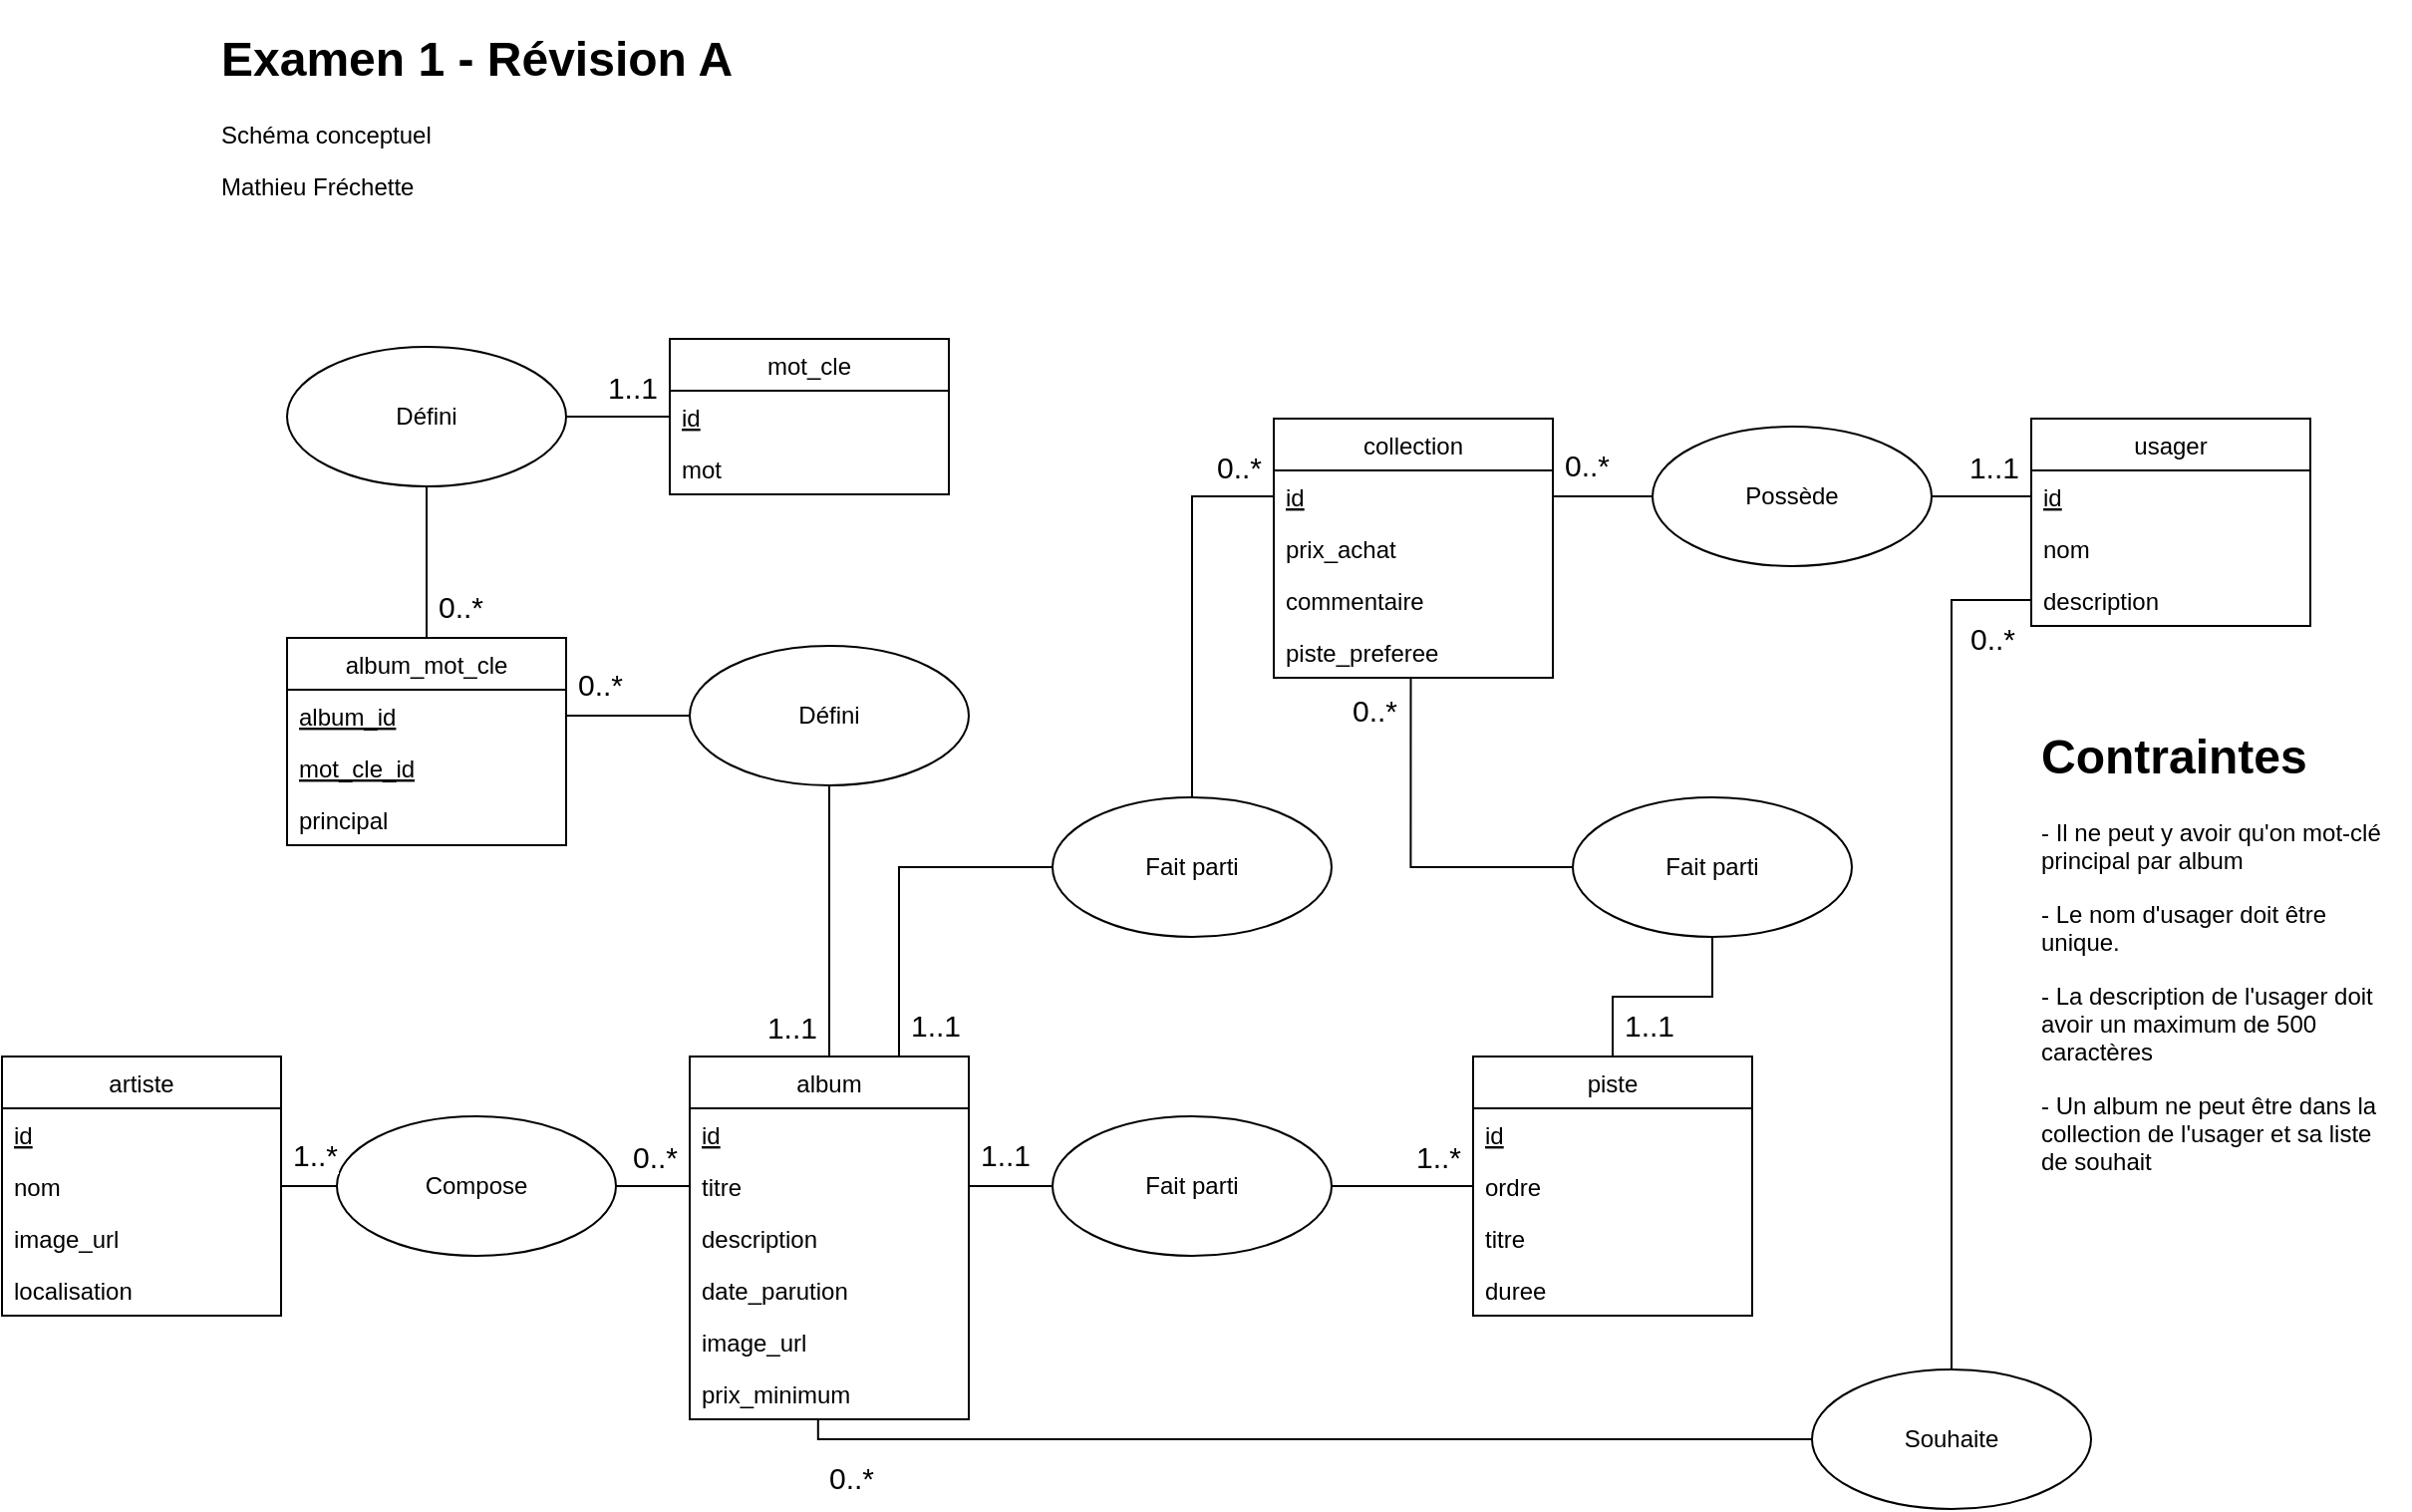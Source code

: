 <mxfile version="20.8.16" type="device"><diagram name="Page-1" id="fDmWpXV_p5gILKI3OL_d"><mxGraphModel dx="1121" dy="1798" grid="1" gridSize="10" guides="1" tooltips="1" connect="1" arrows="1" fold="1" page="1" pageScale="1" pageWidth="827" pageHeight="1169" math="0" shadow="0"><root><mxCell id="0"/><mxCell id="1" parent="0"/><mxCell id="IMDhmyyNNUqMvDC9aq_c-1" value="artiste" style="swimlane;fontStyle=0;childLayout=stackLayout;horizontal=1;startSize=26;fillColor=none;horizontalStack=0;resizeParent=1;resizeParentMax=0;resizeLast=0;collapsible=1;marginBottom=0;" parent="1" vertex="1"><mxGeometry x="155" y="80" width="140" height="130" as="geometry"/></mxCell><mxCell id="IMDhmyyNNUqMvDC9aq_c-5" value="id" style="text;strokeColor=none;fillColor=none;align=left;verticalAlign=top;spacingLeft=4;spacingRight=4;overflow=hidden;rotatable=0;points=[[0,0.5],[1,0.5]];portConstraint=eastwest;fontStyle=4" parent="IMDhmyyNNUqMvDC9aq_c-1" vertex="1"><mxGeometry y="26" width="140" height="26" as="geometry"/></mxCell><mxCell id="IMDhmyyNNUqMvDC9aq_c-2" value="nom" style="text;strokeColor=none;fillColor=none;align=left;verticalAlign=top;spacingLeft=4;spacingRight=4;overflow=hidden;rotatable=0;points=[[0,0.5],[1,0.5]];portConstraint=eastwest;" parent="IMDhmyyNNUqMvDC9aq_c-1" vertex="1"><mxGeometry y="52" width="140" height="26" as="geometry"/></mxCell><mxCell id="IMDhmyyNNUqMvDC9aq_c-3" value="image_url" style="text;strokeColor=none;fillColor=none;align=left;verticalAlign=top;spacingLeft=4;spacingRight=4;overflow=hidden;rotatable=0;points=[[0,0.5],[1,0.5]];portConstraint=eastwest;" parent="IMDhmyyNNUqMvDC9aq_c-1" vertex="1"><mxGeometry y="78" width="140" height="26" as="geometry"/></mxCell><mxCell id="IMDhmyyNNUqMvDC9aq_c-4" value="localisation" style="text;strokeColor=none;fillColor=none;align=left;verticalAlign=top;spacingLeft=4;spacingRight=4;overflow=hidden;rotatable=0;points=[[0,0.5],[1,0.5]];portConstraint=eastwest;" parent="IMDhmyyNNUqMvDC9aq_c-1" vertex="1"><mxGeometry y="104" width="140" height="26" as="geometry"/></mxCell><mxCell id="IMDhmyyNNUqMvDC9aq_c-6" value="album" style="swimlane;fontStyle=0;childLayout=stackLayout;horizontal=1;startSize=26;fillColor=none;horizontalStack=0;resizeParent=1;resizeParentMax=0;resizeLast=0;collapsible=1;marginBottom=0;" parent="1" vertex="1"><mxGeometry x="500" y="80" width="140" height="182" as="geometry"/></mxCell><mxCell id="IMDhmyyNNUqMvDC9aq_c-7" value="id" style="text;strokeColor=none;fillColor=none;align=left;verticalAlign=top;spacingLeft=4;spacingRight=4;overflow=hidden;rotatable=0;points=[[0,0.5],[1,0.5]];portConstraint=eastwest;fontStyle=4" parent="IMDhmyyNNUqMvDC9aq_c-6" vertex="1"><mxGeometry y="26" width="140" height="26" as="geometry"/></mxCell><mxCell id="IMDhmyyNNUqMvDC9aq_c-8" value="titre" style="text;strokeColor=none;fillColor=none;align=left;verticalAlign=top;spacingLeft=4;spacingRight=4;overflow=hidden;rotatable=0;points=[[0,0.5],[1,0.5]];portConstraint=eastwest;" parent="IMDhmyyNNUqMvDC9aq_c-6" vertex="1"><mxGeometry y="52" width="140" height="26" as="geometry"/></mxCell><mxCell id="IMDhmyyNNUqMvDC9aq_c-9" value="description" style="text;strokeColor=none;fillColor=none;align=left;verticalAlign=top;spacingLeft=4;spacingRight=4;overflow=hidden;rotatable=0;points=[[0,0.5],[1,0.5]];portConstraint=eastwest;" parent="IMDhmyyNNUqMvDC9aq_c-6" vertex="1"><mxGeometry y="78" width="140" height="26" as="geometry"/></mxCell><mxCell id="IMDhmyyNNUqMvDC9aq_c-10" value="date_parution" style="text;strokeColor=none;fillColor=none;align=left;verticalAlign=top;spacingLeft=4;spacingRight=4;overflow=hidden;rotatable=0;points=[[0,0.5],[1,0.5]];portConstraint=eastwest;" parent="IMDhmyyNNUqMvDC9aq_c-6" vertex="1"><mxGeometry y="104" width="140" height="26" as="geometry"/></mxCell><mxCell id="IMDhmyyNNUqMvDC9aq_c-11" value="image_url" style="text;strokeColor=none;fillColor=none;align=left;verticalAlign=top;spacingLeft=4;spacingRight=4;overflow=hidden;rotatable=0;points=[[0,0.5],[1,0.5]];portConstraint=eastwest;" parent="IMDhmyyNNUqMvDC9aq_c-6" vertex="1"><mxGeometry y="130" width="140" height="26" as="geometry"/></mxCell><mxCell id="IMDhmyyNNUqMvDC9aq_c-12" value="prix_minimum" style="text;strokeColor=none;fillColor=none;align=left;verticalAlign=top;spacingLeft=4;spacingRight=4;overflow=hidden;rotatable=0;points=[[0,0.5],[1,0.5]];portConstraint=eastwest;" parent="IMDhmyyNNUqMvDC9aq_c-6" vertex="1"><mxGeometry y="156" width="140" height="26" as="geometry"/></mxCell><mxCell id="IMDhmyyNNUqMvDC9aq_c-15" value="piste" style="swimlane;fontStyle=0;childLayout=stackLayout;horizontal=1;startSize=26;fillColor=none;horizontalStack=0;resizeParent=1;resizeParentMax=0;resizeLast=0;collapsible=1;marginBottom=0;" parent="1" vertex="1"><mxGeometry x="893" y="80" width="140" height="130" as="geometry"/></mxCell><mxCell id="IMDhmyyNNUqMvDC9aq_c-16" value="id" style="text;strokeColor=none;fillColor=none;align=left;verticalAlign=top;spacingLeft=4;spacingRight=4;overflow=hidden;rotatable=0;points=[[0,0.5],[1,0.5]];portConstraint=eastwest;fontStyle=4" parent="IMDhmyyNNUqMvDC9aq_c-15" vertex="1"><mxGeometry y="26" width="140" height="26" as="geometry"/></mxCell><mxCell id="IMDhmyyNNUqMvDC9aq_c-17" value="ordre" style="text;strokeColor=none;fillColor=none;align=left;verticalAlign=top;spacingLeft=4;spacingRight=4;overflow=hidden;rotatable=0;points=[[0,0.5],[1,0.5]];portConstraint=eastwest;" parent="IMDhmyyNNUqMvDC9aq_c-15" vertex="1"><mxGeometry y="52" width="140" height="26" as="geometry"/></mxCell><mxCell id="IMDhmyyNNUqMvDC9aq_c-18" value="titre" style="text;strokeColor=none;fillColor=none;align=left;verticalAlign=top;spacingLeft=4;spacingRight=4;overflow=hidden;rotatable=0;points=[[0,0.5],[1,0.5]];portConstraint=eastwest;" parent="IMDhmyyNNUqMvDC9aq_c-15" vertex="1"><mxGeometry y="78" width="140" height="26" as="geometry"/></mxCell><mxCell id="IMDhmyyNNUqMvDC9aq_c-19" value="duree" style="text;strokeColor=none;fillColor=none;align=left;verticalAlign=top;spacingLeft=4;spacingRight=4;overflow=hidden;rotatable=0;points=[[0,0.5],[1,0.5]];portConstraint=eastwest;" parent="IMDhmyyNNUqMvDC9aq_c-15" vertex="1"><mxGeometry y="104" width="140" height="26" as="geometry"/></mxCell><mxCell id="IMDhmyyNNUqMvDC9aq_c-23" value="Compose" style="ellipse;whiteSpace=wrap;html=1;" parent="1" vertex="1"><mxGeometry x="323" y="110" width="140" height="70" as="geometry"/></mxCell><mxCell id="IMDhmyyNNUqMvDC9aq_c-24" value="" style="endArrow=none;html=1;edgeStyle=orthogonalEdgeStyle;rounded=0;exitX=1;exitY=0.5;exitDx=0;exitDy=0;entryX=0;entryY=0.5;entryDx=0;entryDy=0;" parent="1" source="IMDhmyyNNUqMvDC9aq_c-2" target="IMDhmyyNNUqMvDC9aq_c-23" edge="1"><mxGeometry relative="1" as="geometry"><mxPoint x="363" y="430" as="sourcePoint"/><mxPoint x="523" y="430" as="targetPoint"/></mxGeometry></mxCell><mxCell id="IMDhmyyNNUqMvDC9aq_c-25" value="1..*" style="edgeLabel;resizable=0;html=1;align=left;verticalAlign=bottom;fontSize=15;" parent="IMDhmyyNNUqMvDC9aq_c-24" connectable="0" vertex="1"><mxGeometry x="-1" relative="1" as="geometry"><mxPoint x="4" y="-5" as="offset"/></mxGeometry></mxCell><mxCell id="IMDhmyyNNUqMvDC9aq_c-27" value="" style="endArrow=none;html=1;edgeStyle=orthogonalEdgeStyle;rounded=0;exitX=1;exitY=0.5;exitDx=0;exitDy=0;entryX=0;entryY=0.5;entryDx=0;entryDy=0;" parent="1" source="IMDhmyyNNUqMvDC9aq_c-23" target="IMDhmyyNNUqMvDC9aq_c-8" edge="1"><mxGeometry relative="1" as="geometry"><mxPoint x="330" y="430" as="sourcePoint"/><mxPoint x="490" y="430" as="targetPoint"/></mxGeometry></mxCell><mxCell id="IMDhmyyNNUqMvDC9aq_c-29" value="0..*" style="edgeLabel;resizable=0;html=1;align=right;verticalAlign=bottom;fontSize=15;" parent="IMDhmyyNNUqMvDC9aq_c-27" connectable="0" vertex="1"><mxGeometry x="1" relative="1" as="geometry"><mxPoint x="-6" y="-4" as="offset"/></mxGeometry></mxCell><mxCell id="IMDhmyyNNUqMvDC9aq_c-30" value="Fait parti" style="ellipse;whiteSpace=wrap;html=1;fontSize=12;" parent="1" vertex="1"><mxGeometry x="682" y="110" width="140" height="70" as="geometry"/></mxCell><mxCell id="IMDhmyyNNUqMvDC9aq_c-31" value="" style="endArrow=none;html=1;edgeStyle=orthogonalEdgeStyle;rounded=0;exitX=1;exitY=0.5;exitDx=0;exitDy=0;entryX=0;entryY=0.5;entryDx=0;entryDy=0;" parent="1" source="IMDhmyyNNUqMvDC9aq_c-8" target="IMDhmyyNNUqMvDC9aq_c-30" edge="1"><mxGeometry relative="1" as="geometry"><mxPoint x="390" y="440" as="sourcePoint"/><mxPoint x="460" y="440" as="targetPoint"/></mxGeometry></mxCell><mxCell id="IMDhmyyNNUqMvDC9aq_c-32" value="1..1" style="edgeLabel;resizable=0;html=1;align=left;verticalAlign=bottom;fontSize=15;" parent="IMDhmyyNNUqMvDC9aq_c-31" connectable="0" vertex="1"><mxGeometry x="-1" relative="1" as="geometry"><mxPoint x="4" y="-5" as="offset"/></mxGeometry></mxCell><mxCell id="IMDhmyyNNUqMvDC9aq_c-33" value="" style="endArrow=none;html=1;edgeStyle=orthogonalEdgeStyle;rounded=0;exitX=1;exitY=0.5;exitDx=0;exitDy=0;entryX=0;entryY=0.5;entryDx=0;entryDy=0;" parent="1" source="IMDhmyyNNUqMvDC9aq_c-30" target="IMDhmyyNNUqMvDC9aq_c-17" edge="1"><mxGeometry relative="1" as="geometry"><mxPoint x="720" y="350" as="sourcePoint"/><mxPoint x="790" y="350" as="targetPoint"/></mxGeometry></mxCell><mxCell id="IMDhmyyNNUqMvDC9aq_c-34" value="1..*" style="edgeLabel;resizable=0;html=1;align=right;verticalAlign=bottom;fontSize=15;" parent="IMDhmyyNNUqMvDC9aq_c-33" connectable="0" vertex="1"><mxGeometry x="1" relative="1" as="geometry"><mxPoint x="-6" y="-4" as="offset"/></mxGeometry></mxCell><mxCell id="IMDhmyyNNUqMvDC9aq_c-35" value="mot_cle" style="swimlane;fontStyle=0;childLayout=stackLayout;horizontal=1;startSize=26;fillColor=none;horizontalStack=0;resizeParent=1;resizeParentMax=0;resizeLast=0;collapsible=1;marginBottom=0;" parent="1" vertex="1"><mxGeometry x="490" y="-280" width="140" height="78" as="geometry"/></mxCell><mxCell id="IMDhmyyNNUqMvDC9aq_c-36" value="id" style="text;strokeColor=none;fillColor=none;align=left;verticalAlign=top;spacingLeft=4;spacingRight=4;overflow=hidden;rotatable=0;points=[[0,0.5],[1,0.5]];portConstraint=eastwest;fontStyle=4" parent="IMDhmyyNNUqMvDC9aq_c-35" vertex="1"><mxGeometry y="26" width="140" height="26" as="geometry"/></mxCell><mxCell id="IMDhmyyNNUqMvDC9aq_c-37" value="mot" style="text;strokeColor=none;fillColor=none;align=left;verticalAlign=top;spacingLeft=4;spacingRight=4;overflow=hidden;rotatable=0;points=[[0,0.5],[1,0.5]];portConstraint=eastwest;" parent="IMDhmyyNNUqMvDC9aq_c-35" vertex="1"><mxGeometry y="52" width="140" height="26" as="geometry"/></mxCell><mxCell id="IMDhmyyNNUqMvDC9aq_c-42" value="album_mot_cle" style="swimlane;fontStyle=0;childLayout=stackLayout;horizontal=1;startSize=26;fillColor=none;horizontalStack=0;resizeParent=1;resizeParentMax=0;resizeLast=0;collapsible=1;marginBottom=0;fontSize=12;" parent="1" vertex="1"><mxGeometry x="298" y="-130" width="140" height="104" as="geometry"/></mxCell><mxCell id="IMDhmyyNNUqMvDC9aq_c-43" value="album_id" style="text;strokeColor=none;fillColor=none;align=left;verticalAlign=top;spacingLeft=4;spacingRight=4;overflow=hidden;rotatable=0;points=[[0,0.5],[1,0.5]];portConstraint=eastwest;fontSize=12;fontStyle=4" parent="IMDhmyyNNUqMvDC9aq_c-42" vertex="1"><mxGeometry y="26" width="140" height="26" as="geometry"/></mxCell><mxCell id="IMDhmyyNNUqMvDC9aq_c-44" value="mot_cle_id" style="text;strokeColor=none;fillColor=none;align=left;verticalAlign=top;spacingLeft=4;spacingRight=4;overflow=hidden;rotatable=0;points=[[0,0.5],[1,0.5]];portConstraint=eastwest;fontSize=12;fontStyle=4" parent="IMDhmyyNNUqMvDC9aq_c-42" vertex="1"><mxGeometry y="52" width="140" height="26" as="geometry"/></mxCell><mxCell id="IMDhmyyNNUqMvDC9aq_c-45" value="principal" style="text;strokeColor=none;fillColor=none;align=left;verticalAlign=top;spacingLeft=4;spacingRight=4;overflow=hidden;rotatable=0;points=[[0,0.5],[1,0.5]];portConstraint=eastwest;fontSize=12;" parent="IMDhmyyNNUqMvDC9aq_c-42" vertex="1"><mxGeometry y="78" width="140" height="26" as="geometry"/></mxCell><mxCell id="IMDhmyyNNUqMvDC9aq_c-46" value="Défini" style="ellipse;whiteSpace=wrap;html=1;" parent="1" vertex="1"><mxGeometry x="298" y="-276" width="140" height="70" as="geometry"/></mxCell><mxCell id="IMDhmyyNNUqMvDC9aq_c-47" value="Défini" style="ellipse;whiteSpace=wrap;html=1;" parent="1" vertex="1"><mxGeometry x="500" y="-126" width="140" height="70" as="geometry"/></mxCell><mxCell id="IMDhmyyNNUqMvDC9aq_c-48" value="" style="endArrow=none;html=1;edgeStyle=orthogonalEdgeStyle;rounded=0;exitX=1;exitY=0.5;exitDx=0;exitDy=0;entryX=0;entryY=0.5;entryDx=0;entryDy=0;" parent="1" source="IMDhmyyNNUqMvDC9aq_c-46" target="IMDhmyyNNUqMvDC9aq_c-36" edge="1"><mxGeometry relative="1" as="geometry"><mxPoint x="379" y="-340" as="sourcePoint"/><mxPoint x="449" y="-340" as="targetPoint"/></mxGeometry></mxCell><mxCell id="IMDhmyyNNUqMvDC9aq_c-49" value="1..1" style="edgeLabel;resizable=0;html=1;align=right;verticalAlign=bottom;fontSize=15;" parent="IMDhmyyNNUqMvDC9aq_c-48" connectable="0" vertex="1"><mxGeometry x="1" relative="1" as="geometry"><mxPoint x="-6" y="-4" as="offset"/></mxGeometry></mxCell><mxCell id="IMDhmyyNNUqMvDC9aq_c-50" value="" style="endArrow=none;html=1;edgeStyle=orthogonalEdgeStyle;rounded=0;exitX=0.5;exitY=0;exitDx=0;exitDy=0;entryX=0.5;entryY=1;entryDx=0;entryDy=0;" parent="1" source="IMDhmyyNNUqMvDC9aq_c-42" target="IMDhmyyNNUqMvDC9aq_c-46" edge="1"><mxGeometry relative="1" as="geometry"><mxPoint x="178" y="-202" as="sourcePoint"/><mxPoint x="248" y="-202" as="targetPoint"/></mxGeometry></mxCell><mxCell id="IMDhmyyNNUqMvDC9aq_c-51" value="0..*" style="edgeLabel;resizable=0;html=1;align=left;verticalAlign=bottom;fontSize=15;" parent="IMDhmyyNNUqMvDC9aq_c-50" connectable="0" vertex="1"><mxGeometry x="-1" relative="1" as="geometry"><mxPoint x="4" y="-5" as="offset"/></mxGeometry></mxCell><mxCell id="IMDhmyyNNUqMvDC9aq_c-52" value="" style="endArrow=none;html=1;edgeStyle=orthogonalEdgeStyle;rounded=0;exitX=0.5;exitY=1;exitDx=0;exitDy=0;entryX=0.5;entryY=0;entryDx=0;entryDy=0;" parent="1" source="IMDhmyyNNUqMvDC9aq_c-47" target="IMDhmyyNNUqMvDC9aq_c-6" edge="1"><mxGeometry relative="1" as="geometry"><mxPoint x="370" y="-150" as="sourcePoint"/><mxPoint x="510" y="-150" as="targetPoint"/></mxGeometry></mxCell><mxCell id="IMDhmyyNNUqMvDC9aq_c-53" value="1..1" style="edgeLabel;resizable=0;html=1;align=right;verticalAlign=bottom;fontSize=15;" parent="IMDhmyyNNUqMvDC9aq_c-52" connectable="0" vertex="1"><mxGeometry x="1" relative="1" as="geometry"><mxPoint x="-6" y="-4" as="offset"/></mxGeometry></mxCell><mxCell id="IMDhmyyNNUqMvDC9aq_c-56" value="" style="endArrow=none;html=1;edgeStyle=orthogonalEdgeStyle;rounded=0;exitX=1;exitY=0.5;exitDx=0;exitDy=0;entryX=0;entryY=0.5;entryDx=0;entryDy=0;" parent="1" source="IMDhmyyNNUqMvDC9aq_c-43" target="IMDhmyyNNUqMvDC9aq_c-47" edge="1"><mxGeometry relative="1" as="geometry"><mxPoint x="430" y="-113" as="sourcePoint"/><mxPoint x="430" y="-189" as="targetPoint"/></mxGeometry></mxCell><mxCell id="IMDhmyyNNUqMvDC9aq_c-57" value="0..*" style="edgeLabel;resizable=0;html=1;align=left;verticalAlign=bottom;fontSize=15;" parent="IMDhmyyNNUqMvDC9aq_c-56" connectable="0" vertex="1"><mxGeometry x="-1" relative="1" as="geometry"><mxPoint x="4" y="-5" as="offset"/></mxGeometry></mxCell><mxCell id="IMDhmyyNNUqMvDC9aq_c-58" value="usager" style="swimlane;fontStyle=0;childLayout=stackLayout;horizontal=1;startSize=26;fillColor=none;horizontalStack=0;resizeParent=1;resizeParentMax=0;resizeLast=0;collapsible=1;marginBottom=0;" parent="1" vertex="1"><mxGeometry x="1173" y="-240" width="140" height="104" as="geometry"/></mxCell><mxCell id="IMDhmyyNNUqMvDC9aq_c-59" value="id" style="text;strokeColor=none;fillColor=none;align=left;verticalAlign=top;spacingLeft=4;spacingRight=4;overflow=hidden;rotatable=0;points=[[0,0.5],[1,0.5]];portConstraint=eastwest;fontStyle=4" parent="IMDhmyyNNUqMvDC9aq_c-58" vertex="1"><mxGeometry y="26" width="140" height="26" as="geometry"/></mxCell><mxCell id="IMDhmyyNNUqMvDC9aq_c-60" value="nom" style="text;strokeColor=none;fillColor=none;align=left;verticalAlign=top;spacingLeft=4;spacingRight=4;overflow=hidden;rotatable=0;points=[[0,0.5],[1,0.5]];portConstraint=eastwest;" parent="IMDhmyyNNUqMvDC9aq_c-58" vertex="1"><mxGeometry y="52" width="140" height="26" as="geometry"/></mxCell><mxCell id="IMDhmyyNNUqMvDC9aq_c-61" value="description" style="text;strokeColor=none;fillColor=none;align=left;verticalAlign=top;spacingLeft=4;spacingRight=4;overflow=hidden;rotatable=0;points=[[0,0.5],[1,0.5]];portConstraint=eastwest;" parent="IMDhmyyNNUqMvDC9aq_c-58" vertex="1"><mxGeometry y="78" width="140" height="26" as="geometry"/></mxCell><mxCell id="IMDhmyyNNUqMvDC9aq_c-63" value="&lt;h1&gt;Contraintes&lt;/h1&gt;&lt;p&gt;- Il ne peut y avoir qu'on mot-clé principal par album&lt;/p&gt;&lt;p&gt;- Le nom d'usager doit être unique.&lt;/p&gt;&lt;p&gt;- La description de l'usager doit avoir un maximum de 500 caractères&lt;/p&gt;&lt;p&gt;- Un album ne peut être dans la collection de l'usager et sa liste de souhait&lt;/p&gt;" style="text;html=1;strokeColor=none;fillColor=none;spacing=5;spacingTop=-20;whiteSpace=wrap;overflow=hidden;rounded=0;fontSize=12;" parent="1" vertex="1"><mxGeometry x="1173" y="-90" width="190" height="250" as="geometry"/></mxCell><mxCell id="IMDhmyyNNUqMvDC9aq_c-64" value="collection" style="swimlane;fontStyle=0;childLayout=stackLayout;horizontal=1;startSize=26;fillColor=none;horizontalStack=0;resizeParent=1;resizeParentMax=0;resizeLast=0;collapsible=1;marginBottom=0;" parent="1" vertex="1"><mxGeometry x="793" y="-240" width="140" height="130" as="geometry"/></mxCell><mxCell id="IMDhmyyNNUqMvDC9aq_c-65" value="id" style="text;strokeColor=none;fillColor=none;align=left;verticalAlign=top;spacingLeft=4;spacingRight=4;overflow=hidden;rotatable=0;points=[[0,0.5],[1,0.5]];portConstraint=eastwest;fontStyle=4" parent="IMDhmyyNNUqMvDC9aq_c-64" vertex="1"><mxGeometry y="26" width="140" height="26" as="geometry"/></mxCell><mxCell id="IMDhmyyNNUqMvDC9aq_c-66" value="prix_achat" style="text;strokeColor=none;fillColor=none;align=left;verticalAlign=top;spacingLeft=4;spacingRight=4;overflow=hidden;rotatable=0;points=[[0,0.5],[1,0.5]];portConstraint=eastwest;" parent="IMDhmyyNNUqMvDC9aq_c-64" vertex="1"><mxGeometry y="52" width="140" height="26" as="geometry"/></mxCell><mxCell id="IMDhmyyNNUqMvDC9aq_c-67" value="commentaire" style="text;strokeColor=none;fillColor=none;align=left;verticalAlign=top;spacingLeft=4;spacingRight=4;overflow=hidden;rotatable=0;points=[[0,0.5],[1,0.5]];portConstraint=eastwest;" parent="IMDhmyyNNUqMvDC9aq_c-64" vertex="1"><mxGeometry y="78" width="140" height="26" as="geometry"/></mxCell><mxCell id="IMDhmyyNNUqMvDC9aq_c-68" value="piste_preferee" style="text;strokeColor=none;fillColor=none;align=left;verticalAlign=top;spacingLeft=4;spacingRight=4;overflow=hidden;rotatable=0;points=[[0,0.5],[1,0.5]];portConstraint=eastwest;" parent="IMDhmyyNNUqMvDC9aq_c-64" vertex="1"><mxGeometry y="104" width="140" height="26" as="geometry"/></mxCell><mxCell id="IMDhmyyNNUqMvDC9aq_c-74" value="Souhaite" style="ellipse;whiteSpace=wrap;html=1;" parent="1" vertex="1"><mxGeometry x="1063" y="237" width="140" height="70" as="geometry"/></mxCell><mxCell id="IMDhmyyNNUqMvDC9aq_c-75" value="Fait parti" style="ellipse;whiteSpace=wrap;html=1;" parent="1" vertex="1"><mxGeometry x="682" y="-50" width="140" height="70" as="geometry"/></mxCell><mxCell id="IMDhmyyNNUqMvDC9aq_c-76" value="Possède" style="ellipse;whiteSpace=wrap;html=1;" parent="1" vertex="1"><mxGeometry x="983" y="-236" width="140" height="70" as="geometry"/></mxCell><mxCell id="IMDhmyyNNUqMvDC9aq_c-77" value="" style="endArrow=none;html=1;edgeStyle=orthogonalEdgeStyle;rounded=0;entryX=0;entryY=0.5;entryDx=0;entryDy=0;" parent="1" source="IMDhmyyNNUqMvDC9aq_c-75" target="IMDhmyyNNUqMvDC9aq_c-65" edge="1"><mxGeometry relative="1" as="geometry"><mxPoint x="683" y="-206" as="sourcePoint"/><mxPoint x="753" y="-206" as="targetPoint"/></mxGeometry></mxCell><mxCell id="IMDhmyyNNUqMvDC9aq_c-78" value="0..*" style="edgeLabel;resizable=0;html=1;align=right;verticalAlign=bottom;fontSize=15;" parent="IMDhmyyNNUqMvDC9aq_c-77" connectable="0" vertex="1"><mxGeometry x="1" relative="1" as="geometry"><mxPoint x="-6" y="-4" as="offset"/></mxGeometry></mxCell><mxCell id="IMDhmyyNNUqMvDC9aq_c-79" value="" style="endArrow=none;html=1;edgeStyle=orthogonalEdgeStyle;rounded=0;exitX=0.75;exitY=0;exitDx=0;exitDy=0;entryX=0;entryY=0.5;entryDx=0;entryDy=0;" parent="1" source="IMDhmyyNNUqMvDC9aq_c-6" target="IMDhmyyNNUqMvDC9aq_c-75" edge="1"><mxGeometry relative="1" as="geometry"><mxPoint x="414" y="350" as="sourcePoint"/><mxPoint x="484" y="350" as="targetPoint"/></mxGeometry></mxCell><mxCell id="IMDhmyyNNUqMvDC9aq_c-80" value="1..1" style="edgeLabel;resizable=0;html=1;align=left;verticalAlign=bottom;fontSize=15;" parent="IMDhmyyNNUqMvDC9aq_c-79" connectable="0" vertex="1"><mxGeometry x="-1" relative="1" as="geometry"><mxPoint x="4" y="-5" as="offset"/></mxGeometry></mxCell><mxCell id="IMDhmyyNNUqMvDC9aq_c-81" value="" style="endArrow=none;html=1;edgeStyle=orthogonalEdgeStyle;rounded=0;entryX=0;entryY=0.5;entryDx=0;entryDy=0;exitX=0.46;exitY=1.008;exitDx=0;exitDy=0;exitPerimeter=0;" parent="1" source="IMDhmyyNNUqMvDC9aq_c-12" target="IMDhmyyNNUqMvDC9aq_c-74" edge="1"><mxGeometry relative="1" as="geometry"><mxPoint x="570" y="310" as="sourcePoint"/><mxPoint x="849" y="340" as="targetPoint"/></mxGeometry></mxCell><mxCell id="IMDhmyyNNUqMvDC9aq_c-82" value="0..*" style="edgeLabel;resizable=0;html=1;align=left;verticalAlign=bottom;fontSize=15;" parent="IMDhmyyNNUqMvDC9aq_c-81" connectable="0" vertex="1"><mxGeometry x="-1" relative="1" as="geometry"><mxPoint x="4" y="40" as="offset"/></mxGeometry></mxCell><mxCell id="IMDhmyyNNUqMvDC9aq_c-83" value="" style="endArrow=none;html=1;edgeStyle=orthogonalEdgeStyle;rounded=0;entryX=0;entryY=0.5;entryDx=0;entryDy=0;exitX=1;exitY=0.5;exitDx=0;exitDy=0;" parent="1" source="IMDhmyyNNUqMvDC9aq_c-76" target="IMDhmyyNNUqMvDC9aq_c-59" edge="1"><mxGeometry relative="1" as="geometry"><mxPoint x="1093" y="41" as="sourcePoint"/><mxPoint x="1134.0" y="-110" as="targetPoint"/></mxGeometry></mxCell><mxCell id="IMDhmyyNNUqMvDC9aq_c-84" value="1..1" style="edgeLabel;resizable=0;html=1;align=right;verticalAlign=bottom;fontSize=15;" parent="IMDhmyyNNUqMvDC9aq_c-83" connectable="0" vertex="1"><mxGeometry x="1" relative="1" as="geometry"><mxPoint x="-6" y="-4" as="offset"/></mxGeometry></mxCell><mxCell id="IMDhmyyNNUqMvDC9aq_c-85" value="" style="endArrow=none;html=1;edgeStyle=orthogonalEdgeStyle;rounded=0;exitX=1;exitY=0.5;exitDx=0;exitDy=0;entryX=0;entryY=0.5;entryDx=0;entryDy=0;" parent="1" source="IMDhmyyNNUqMvDC9aq_c-65" target="IMDhmyyNNUqMvDC9aq_c-76" edge="1"><mxGeometry relative="1" as="geometry"><mxPoint x="983.0" y="-110" as="sourcePoint"/><mxPoint x="1062.0" y="-110" as="targetPoint"/></mxGeometry></mxCell><mxCell id="IMDhmyyNNUqMvDC9aq_c-86" value="0..*" style="edgeLabel;resizable=0;html=1;align=left;verticalAlign=bottom;fontSize=15;" parent="IMDhmyyNNUqMvDC9aq_c-85" connectable="0" vertex="1"><mxGeometry x="-1" relative="1" as="geometry"><mxPoint x="4" y="-5" as="offset"/></mxGeometry></mxCell><mxCell id="IMDhmyyNNUqMvDC9aq_c-87" value="Fait parti" style="ellipse;whiteSpace=wrap;html=1;" parent="1" vertex="1"><mxGeometry x="943" y="-50" width="140" height="70" as="geometry"/></mxCell><mxCell id="IMDhmyyNNUqMvDC9aq_c-88" value="" style="endArrow=none;html=1;edgeStyle=orthogonalEdgeStyle;rounded=0;exitX=0.5;exitY=0;exitDx=0;exitDy=0;entryX=0.5;entryY=1;entryDx=0;entryDy=0;" parent="1" source="IMDhmyyNNUqMvDC9aq_c-15" target="IMDhmyyNNUqMvDC9aq_c-87" edge="1"><mxGeometry relative="1" as="geometry"><mxPoint x="578" y="90" as="sourcePoint"/><mxPoint x="692" y="-5" as="targetPoint"/></mxGeometry></mxCell><mxCell id="IMDhmyyNNUqMvDC9aq_c-89" value="1..1" style="edgeLabel;resizable=0;html=1;align=left;verticalAlign=bottom;fontSize=15;" parent="IMDhmyyNNUqMvDC9aq_c-88" connectable="0" vertex="1"><mxGeometry x="-1" relative="1" as="geometry"><mxPoint x="4" y="-5" as="offset"/></mxGeometry></mxCell><mxCell id="IMDhmyyNNUqMvDC9aq_c-90" value="" style="endArrow=none;html=1;edgeStyle=orthogonalEdgeStyle;rounded=0;exitX=0;exitY=0.5;exitDx=0;exitDy=0;entryX=0.491;entryY=1.021;entryDx=0;entryDy=0;entryPerimeter=0;" parent="1" source="IMDhmyyNNUqMvDC9aq_c-87" target="IMDhmyyNNUqMvDC9aq_c-68" edge="1"><mxGeometry relative="1" as="geometry"><mxPoint x="1103" y="51" as="sourcePoint"/><mxPoint x="863" y="-100" as="targetPoint"/></mxGeometry></mxCell><mxCell id="IMDhmyyNNUqMvDC9aq_c-91" value="0..*" style="edgeLabel;resizable=0;html=1;align=right;verticalAlign=bottom;fontSize=15;" parent="IMDhmyyNNUqMvDC9aq_c-90" connectable="0" vertex="1"><mxGeometry x="1" relative="1" as="geometry"><mxPoint x="-6" y="27" as="offset"/></mxGeometry></mxCell><mxCell id="IMDhmyyNNUqMvDC9aq_c-92" value="" style="endArrow=none;html=1;edgeStyle=orthogonalEdgeStyle;rounded=0;exitX=0.5;exitY=0;exitDx=0;exitDy=0;entryX=0;entryY=0.5;entryDx=0;entryDy=0;" parent="1" source="IMDhmyyNNUqMvDC9aq_c-74" target="IMDhmyyNNUqMvDC9aq_c-61" edge="1"><mxGeometry relative="1" as="geometry"><mxPoint x="1322.29" y="94.45" as="sourcePoint"/><mxPoint x="1241.03" y="-0.004" as="targetPoint"/></mxGeometry></mxCell><mxCell id="IMDhmyyNNUqMvDC9aq_c-93" value="0..*" style="edgeLabel;resizable=0;html=1;align=right;verticalAlign=bottom;fontSize=15;" parent="IMDhmyyNNUqMvDC9aq_c-92" connectable="0" vertex="1"><mxGeometry x="1" relative="1" as="geometry"><mxPoint x="-8" y="30" as="offset"/></mxGeometry></mxCell><mxCell id="IMDhmyyNNUqMvDC9aq_c-94" value="&lt;h1&gt;Examen 1 - Révision A&lt;/h1&gt;&lt;p&gt;Schéma conceptuel&lt;/p&gt;&lt;p&gt;Mathieu Fréchette&lt;/p&gt;" style="text;html=1;strokeColor=none;fillColor=none;spacing=5;spacingTop=-20;whiteSpace=wrap;overflow=hidden;rounded=0;fontSize=12;" parent="1" vertex="1"><mxGeometry x="260" y="-440" width="300" height="120" as="geometry"/></mxCell></root></mxGraphModel></diagram></mxfile>